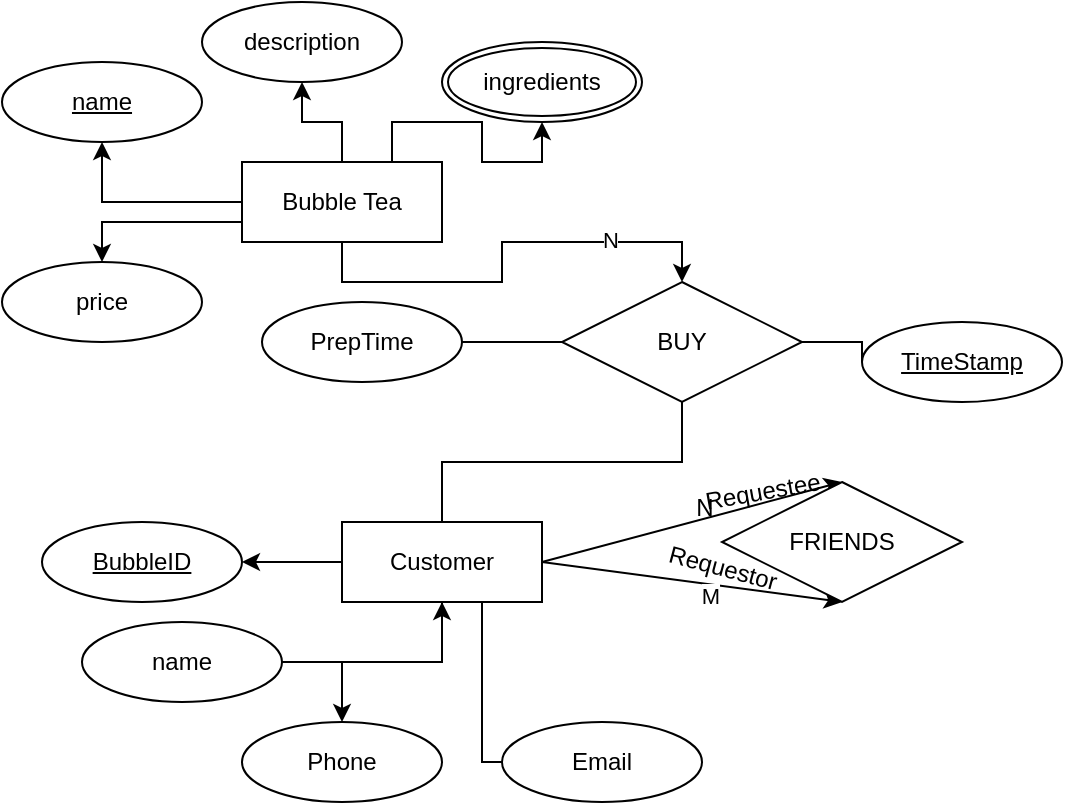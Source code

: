 <mxfile version="26.0.16">
  <diagram name="Page-1" id="qHFTm36FPcgsUzPVWOHj">
    <mxGraphModel dx="942" dy="606" grid="1" gridSize="10" guides="1" tooltips="1" connect="1" arrows="1" fold="1" page="1" pageScale="1" pageWidth="850" pageHeight="1100" math="0" shadow="0">
      <root>
        <mxCell id="0" />
        <mxCell id="1" parent="0" />
        <mxCell id="iQpaz4V291bvClw6e_Ip-3" style="edgeStyle=orthogonalEdgeStyle;rounded=0;orthogonalLoop=1;jettySize=auto;html=1;entryX=0.5;entryY=1;entryDx=0;entryDy=0;" edge="1" parent="1" source="iQpaz4V291bvClw6e_Ip-1" target="iQpaz4V291bvClw6e_Ip-2">
          <mxGeometry relative="1" as="geometry" />
        </mxCell>
        <mxCell id="iQpaz4V291bvClw6e_Ip-5" value="" style="edgeStyle=orthogonalEdgeStyle;rounded=0;orthogonalLoop=1;jettySize=auto;html=1;" edge="1" parent="1" source="iQpaz4V291bvClw6e_Ip-1" target="iQpaz4V291bvClw6e_Ip-4">
          <mxGeometry relative="1" as="geometry" />
        </mxCell>
        <mxCell id="iQpaz4V291bvClw6e_Ip-9" style="edgeStyle=orthogonalEdgeStyle;rounded=0;orthogonalLoop=1;jettySize=auto;html=1;exitX=0.75;exitY=0;exitDx=0;exitDy=0;entryX=0.5;entryY=1;entryDx=0;entryDy=0;" edge="1" parent="1" source="iQpaz4V291bvClw6e_Ip-1" target="iQpaz4V291bvClw6e_Ip-6">
          <mxGeometry relative="1" as="geometry" />
        </mxCell>
        <mxCell id="iQpaz4V291bvClw6e_Ip-11" style="edgeStyle=orthogonalEdgeStyle;rounded=0;orthogonalLoop=1;jettySize=auto;html=1;exitX=0;exitY=0.75;exitDx=0;exitDy=0;entryX=0.5;entryY=0;entryDx=0;entryDy=0;" edge="1" parent="1" source="iQpaz4V291bvClw6e_Ip-1" target="iQpaz4V291bvClw6e_Ip-10">
          <mxGeometry relative="1" as="geometry" />
        </mxCell>
        <mxCell id="iQpaz4V291bvClw6e_Ip-22" style="edgeStyle=orthogonalEdgeStyle;rounded=0;orthogonalLoop=1;jettySize=auto;html=1;exitX=0.5;exitY=1;exitDx=0;exitDy=0;entryX=0.5;entryY=0;entryDx=0;entryDy=0;" edge="1" parent="1" source="iQpaz4V291bvClw6e_Ip-1" target="iQpaz4V291bvClw6e_Ip-21">
          <mxGeometry relative="1" as="geometry" />
        </mxCell>
        <mxCell id="iQpaz4V291bvClw6e_Ip-25" value="&lt;div&gt;N&lt;/div&gt;" style="edgeLabel;html=1;align=center;verticalAlign=middle;resizable=0;points=[];" vertex="1" connectable="0" parent="iQpaz4V291bvClw6e_Ip-22">
          <mxGeometry x="0.509" y="1" relative="1" as="geometry">
            <mxPoint as="offset" />
          </mxGeometry>
        </mxCell>
        <mxCell id="iQpaz4V291bvClw6e_Ip-1" value="Bubble Tea" style="whiteSpace=wrap;html=1;align=center;" vertex="1" parent="1">
          <mxGeometry x="370" y="300" width="100" height="40" as="geometry" />
        </mxCell>
        <mxCell id="iQpaz4V291bvClw6e_Ip-2" value="&lt;u&gt;name&lt;/u&gt;" style="ellipse;whiteSpace=wrap;html=1;align=center;" vertex="1" parent="1">
          <mxGeometry x="250" y="250" width="100" height="40" as="geometry" />
        </mxCell>
        <mxCell id="iQpaz4V291bvClw6e_Ip-4" value="description" style="ellipse;whiteSpace=wrap;html=1;align=center;" vertex="1" parent="1">
          <mxGeometry x="350" y="220" width="100" height="40" as="geometry" />
        </mxCell>
        <mxCell id="iQpaz4V291bvClw6e_Ip-6" value="ingredients" style="ellipse;shape=doubleEllipse;margin=3;whiteSpace=wrap;html=1;align=center;" vertex="1" parent="1">
          <mxGeometry x="470" y="240" width="100" height="40" as="geometry" />
        </mxCell>
        <mxCell id="iQpaz4V291bvClw6e_Ip-10" value="price" style="ellipse;whiteSpace=wrap;html=1;align=center;" vertex="1" parent="1">
          <mxGeometry x="250" y="350" width="100" height="40" as="geometry" />
        </mxCell>
        <mxCell id="iQpaz4V291bvClw6e_Ip-14" style="edgeStyle=orthogonalEdgeStyle;rounded=0;orthogonalLoop=1;jettySize=auto;html=1;exitX=0;exitY=0.5;exitDx=0;exitDy=0;entryX=1;entryY=0.5;entryDx=0;entryDy=0;" edge="1" parent="1" source="iQpaz4V291bvClw6e_Ip-12" target="iQpaz4V291bvClw6e_Ip-13">
          <mxGeometry relative="1" as="geometry" />
        </mxCell>
        <mxCell id="iQpaz4V291bvClw6e_Ip-18" style="edgeStyle=orthogonalEdgeStyle;rounded=0;orthogonalLoop=1;jettySize=auto;html=1;exitX=0.5;exitY=1;exitDx=0;exitDy=0;entryX=0.5;entryY=0;entryDx=0;entryDy=0;" edge="1" parent="1" source="iQpaz4V291bvClw6e_Ip-12" target="iQpaz4V291bvClw6e_Ip-17">
          <mxGeometry relative="1" as="geometry" />
        </mxCell>
        <mxCell id="iQpaz4V291bvClw6e_Ip-20" style="edgeStyle=orthogonalEdgeStyle;rounded=0;orthogonalLoop=1;jettySize=auto;html=1;exitX=0.5;exitY=1;exitDx=0;exitDy=0;entryX=0;entryY=0.5;entryDx=0;entryDy=0;endArrow=none;startFill=0;" edge="1" parent="1" source="iQpaz4V291bvClw6e_Ip-12" target="iQpaz4V291bvClw6e_Ip-19">
          <mxGeometry relative="1" as="geometry">
            <Array as="points">
              <mxPoint x="490" y="520" />
              <mxPoint x="490" y="600" />
            </Array>
          </mxGeometry>
        </mxCell>
        <mxCell id="iQpaz4V291bvClw6e_Ip-34" style="rounded=0;orthogonalLoop=1;jettySize=auto;html=1;exitX=1;exitY=0.5;exitDx=0;exitDy=0;entryX=0.5;entryY=1;entryDx=0;entryDy=0;" edge="1" parent="1" source="iQpaz4V291bvClw6e_Ip-12" target="iQpaz4V291bvClw6e_Ip-33">
          <mxGeometry relative="1" as="geometry" />
        </mxCell>
        <mxCell id="iQpaz4V291bvClw6e_Ip-37" value="M" style="edgeLabel;html=1;align=center;verticalAlign=middle;resizable=0;points=[];" vertex="1" connectable="0" parent="iQpaz4V291bvClw6e_Ip-34">
          <mxGeometry x="0.128" y="-5" relative="1" as="geometry">
            <mxPoint as="offset" />
          </mxGeometry>
        </mxCell>
        <mxCell id="iQpaz4V291bvClw6e_Ip-35" style="rounded=0;orthogonalLoop=1;jettySize=auto;html=1;exitX=1;exitY=0.5;exitDx=0;exitDy=0;entryX=0.5;entryY=0;entryDx=0;entryDy=0;" edge="1" parent="1" source="iQpaz4V291bvClw6e_Ip-12" target="iQpaz4V291bvClw6e_Ip-33">
          <mxGeometry relative="1" as="geometry" />
        </mxCell>
        <mxCell id="iQpaz4V291bvClw6e_Ip-12" value="Customer" style="whiteSpace=wrap;html=1;align=center;" vertex="1" parent="1">
          <mxGeometry x="420" y="480" width="100" height="40" as="geometry" />
        </mxCell>
        <mxCell id="iQpaz4V291bvClw6e_Ip-13" value="BubbleID" style="ellipse;whiteSpace=wrap;html=1;align=center;fontStyle=4;" vertex="1" parent="1">
          <mxGeometry x="270" y="480" width="100" height="40" as="geometry" />
        </mxCell>
        <mxCell id="iQpaz4V291bvClw6e_Ip-16" style="edgeStyle=orthogonalEdgeStyle;rounded=0;orthogonalLoop=1;jettySize=auto;html=1;exitX=1;exitY=0.5;exitDx=0;exitDy=0;entryX=0.5;entryY=1;entryDx=0;entryDy=0;" edge="1" parent="1" source="iQpaz4V291bvClw6e_Ip-15" target="iQpaz4V291bvClw6e_Ip-12">
          <mxGeometry relative="1" as="geometry" />
        </mxCell>
        <mxCell id="iQpaz4V291bvClw6e_Ip-15" value="name" style="ellipse;whiteSpace=wrap;html=1;align=center;" vertex="1" parent="1">
          <mxGeometry x="290" y="530" width="100" height="40" as="geometry" />
        </mxCell>
        <mxCell id="iQpaz4V291bvClw6e_Ip-17" value="Phone" style="ellipse;whiteSpace=wrap;html=1;align=center;" vertex="1" parent="1">
          <mxGeometry x="370" y="580" width="100" height="40" as="geometry" />
        </mxCell>
        <mxCell id="iQpaz4V291bvClw6e_Ip-19" value="&lt;div&gt;Email&lt;/div&gt;" style="ellipse;whiteSpace=wrap;html=1;align=center;" vertex="1" parent="1">
          <mxGeometry x="500" y="580" width="100" height="40" as="geometry" />
        </mxCell>
        <mxCell id="iQpaz4V291bvClw6e_Ip-27" style="edgeStyle=orthogonalEdgeStyle;rounded=0;orthogonalLoop=1;jettySize=auto;html=1;exitX=0;exitY=0.5;exitDx=0;exitDy=0;entryX=1;entryY=0.5;entryDx=0;entryDy=0;endArrow=none;startFill=0;" edge="1" parent="1" source="iQpaz4V291bvClw6e_Ip-21" target="iQpaz4V291bvClw6e_Ip-26">
          <mxGeometry relative="1" as="geometry">
            <Array as="points">
              <mxPoint x="530" y="390" />
              <mxPoint x="530" y="390" />
            </Array>
          </mxGeometry>
        </mxCell>
        <mxCell id="iQpaz4V291bvClw6e_Ip-29" style="edgeStyle=orthogonalEdgeStyle;rounded=0;orthogonalLoop=1;jettySize=auto;html=1;exitX=1;exitY=0.5;exitDx=0;exitDy=0;entryX=0;entryY=0.5;entryDx=0;entryDy=0;endArrow=none;startFill=0;" edge="1" parent="1" source="iQpaz4V291bvClw6e_Ip-21" target="iQpaz4V291bvClw6e_Ip-28">
          <mxGeometry relative="1" as="geometry" />
        </mxCell>
        <mxCell id="iQpaz4V291bvClw6e_Ip-32" style="edgeStyle=orthogonalEdgeStyle;rounded=0;orthogonalLoop=1;jettySize=auto;html=1;exitX=0.5;exitY=1;exitDx=0;exitDy=0;endArrow=none;startFill=0;" edge="1" parent="1" source="iQpaz4V291bvClw6e_Ip-21" target="iQpaz4V291bvClw6e_Ip-12">
          <mxGeometry relative="1" as="geometry" />
        </mxCell>
        <mxCell id="iQpaz4V291bvClw6e_Ip-21" value="BUY" style="shape=rhombus;perimeter=rhombusPerimeter;whiteSpace=wrap;html=1;align=center;" vertex="1" parent="1">
          <mxGeometry x="530" y="360" width="120" height="60" as="geometry" />
        </mxCell>
        <mxCell id="iQpaz4V291bvClw6e_Ip-26" value="PrepTime" style="ellipse;whiteSpace=wrap;html=1;align=center;" vertex="1" parent="1">
          <mxGeometry x="380" y="370" width="100" height="40" as="geometry" />
        </mxCell>
        <mxCell id="iQpaz4V291bvClw6e_Ip-28" value="&lt;u&gt;TimeStamp&lt;/u&gt;" style="ellipse;whiteSpace=wrap;html=1;align=center;" vertex="1" parent="1">
          <mxGeometry x="680" y="380" width="100" height="40" as="geometry" />
        </mxCell>
        <mxCell id="iQpaz4V291bvClw6e_Ip-33" value="FRIENDS" style="shape=rhombus;perimeter=rhombusPerimeter;whiteSpace=wrap;html=1;align=center;" vertex="1" parent="1">
          <mxGeometry x="610" y="460" width="120" height="60" as="geometry" />
        </mxCell>
        <mxCell id="iQpaz4V291bvClw6e_Ip-38" value="&lt;div&gt;N&lt;/div&gt;" style="text;html=1;align=center;verticalAlign=middle;resizable=0;points=[];autosize=1;strokeColor=none;fillColor=none;" vertex="1" parent="1">
          <mxGeometry x="586" y="458" width="30" height="30" as="geometry" />
        </mxCell>
        <mxCell id="iQpaz4V291bvClw6e_Ip-39" value="Requestor" style="text;html=1;align=center;verticalAlign=middle;resizable=0;points=[];autosize=1;strokeColor=none;fillColor=none;rotation=15;" vertex="1" parent="1">
          <mxGeometry x="570" y="488" width="80" height="30" as="geometry" />
        </mxCell>
        <mxCell id="iQpaz4V291bvClw6e_Ip-40" value="Requestee" style="text;html=1;align=center;verticalAlign=middle;resizable=0;points=[];autosize=1;strokeColor=none;fillColor=none;rotation=-10;" vertex="1" parent="1">
          <mxGeometry x="590" y="450" width="80" height="30" as="geometry" />
        </mxCell>
      </root>
    </mxGraphModel>
  </diagram>
</mxfile>
